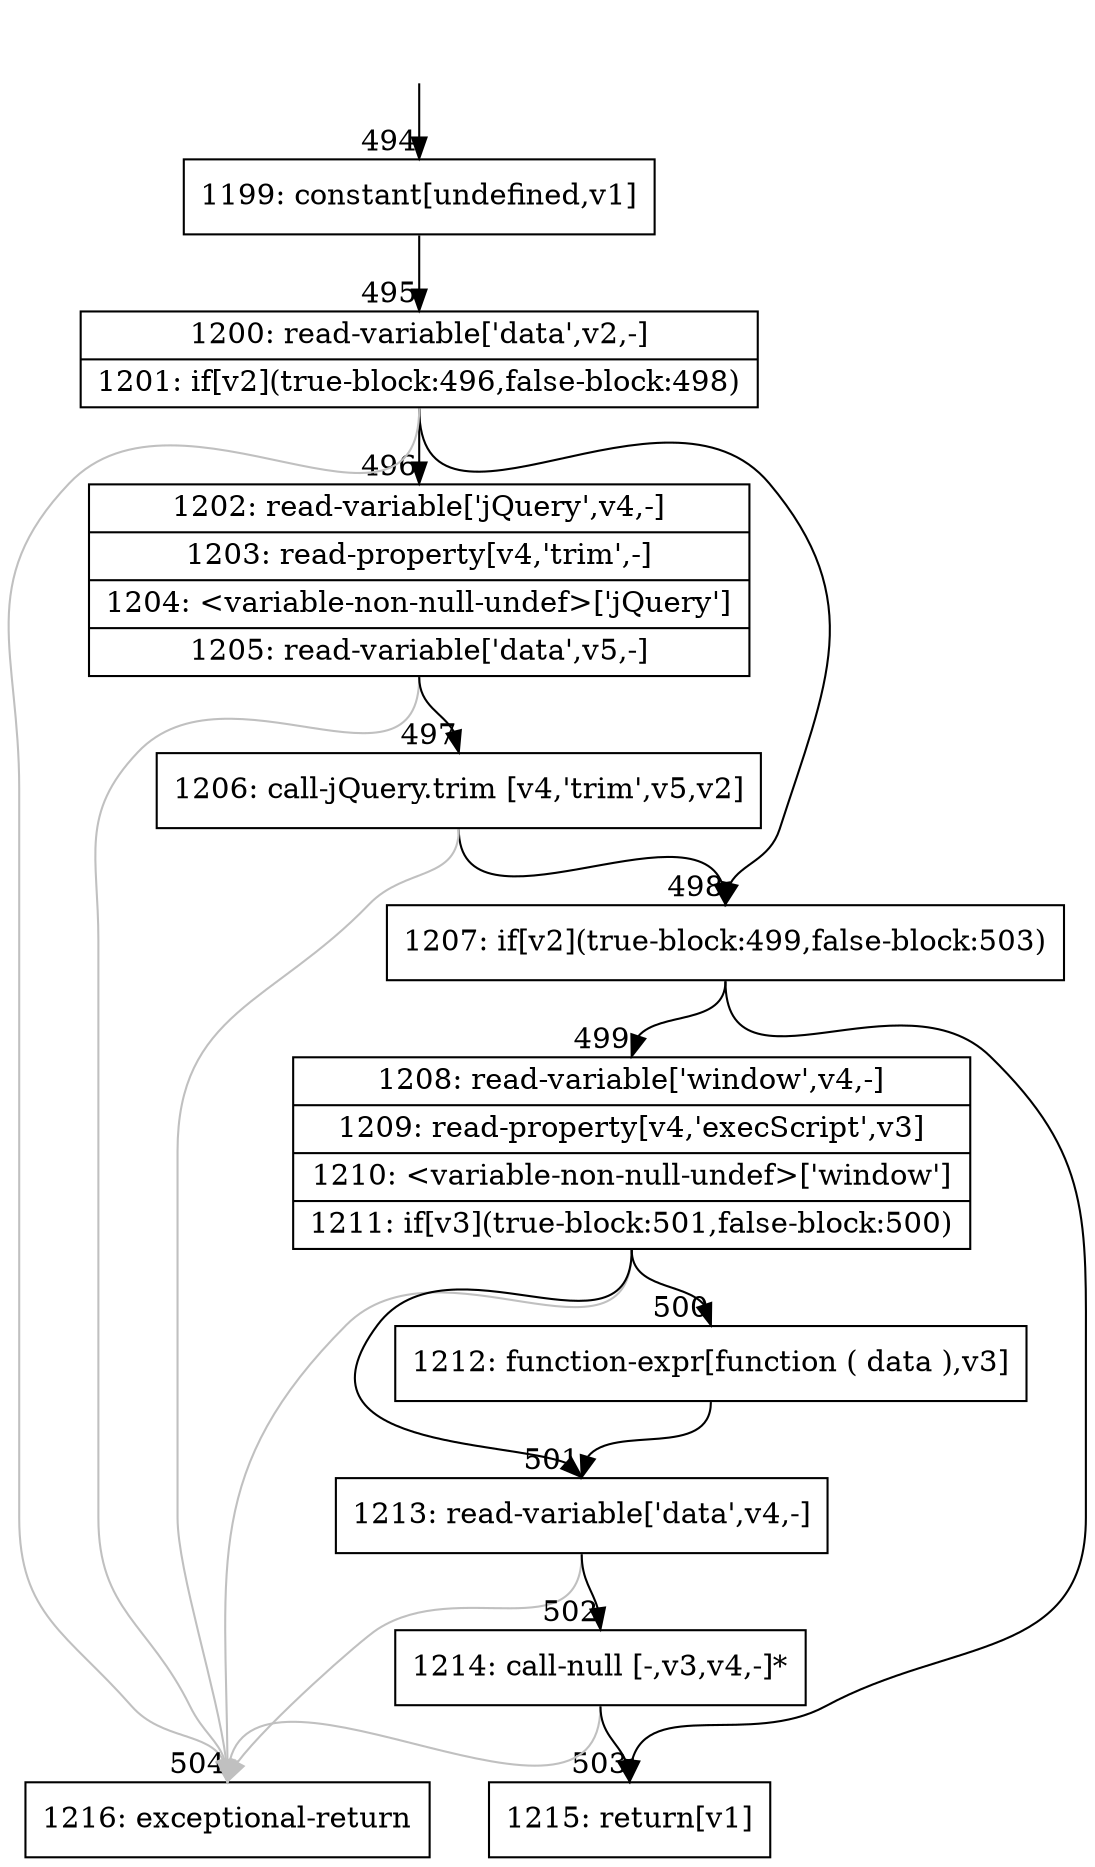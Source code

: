 digraph {
rankdir="TD"
BB_entry36[shape=none,label=""];
BB_entry36 -> BB494 [tailport=s, headport=n, headlabel="    494"]
BB494 [shape=record label="{1199: constant[undefined,v1]}" ] 
BB494 -> BB495 [tailport=s, headport=n, headlabel="      495"]
BB495 [shape=record label="{1200: read-variable['data',v2,-]|1201: if[v2](true-block:496,false-block:498)}" ] 
BB495 -> BB498 [tailport=s, headport=n, headlabel="      498"]
BB495 -> BB496 [tailport=s, headport=n, headlabel="      496"]
BB495 -> BB504 [tailport=s, headport=n, color=gray, headlabel="      504"]
BB496 [shape=record label="{1202: read-variable['jQuery',v4,-]|1203: read-property[v4,'trim',-]|1204: \<variable-non-null-undef\>['jQuery']|1205: read-variable['data',v5,-]}" ] 
BB496 -> BB497 [tailport=s, headport=n, headlabel="      497"]
BB496 -> BB504 [tailport=s, headport=n, color=gray]
BB497 [shape=record label="{1206: call-jQuery.trim [v4,'trim',v5,v2]}" ] 
BB497 -> BB498 [tailport=s, headport=n]
BB497 -> BB504 [tailport=s, headport=n, color=gray]
BB498 [shape=record label="{1207: if[v2](true-block:499,false-block:503)}" ] 
BB498 -> BB499 [tailport=s, headport=n, headlabel="      499"]
BB498 -> BB503 [tailport=s, headport=n, headlabel="      503"]
BB499 [shape=record label="{1208: read-variable['window',v4,-]|1209: read-property[v4,'execScript',v3]|1210: \<variable-non-null-undef\>['window']|1211: if[v3](true-block:501,false-block:500)}" ] 
BB499 -> BB501 [tailport=s, headport=n, headlabel="      501"]
BB499 -> BB500 [tailport=s, headport=n, headlabel="      500"]
BB499 -> BB504 [tailport=s, headport=n, color=gray]
BB500 [shape=record label="{1212: function-expr[function ( data ),v3]}" ] 
BB500 -> BB501 [tailport=s, headport=n]
BB501 [shape=record label="{1213: read-variable['data',v4,-]}" ] 
BB501 -> BB502 [tailport=s, headport=n, headlabel="      502"]
BB501 -> BB504 [tailport=s, headport=n, color=gray]
BB502 [shape=record label="{1214: call-null [-,v3,v4,-]*}" ] 
BB502 -> BB503 [tailport=s, headport=n]
BB502 -> BB504 [tailport=s, headport=n, color=gray]
BB503 [shape=record label="{1215: return[v1]}" ] 
BB504 [shape=record label="{1216: exceptional-return}" ] 
//#$~ 604
}
